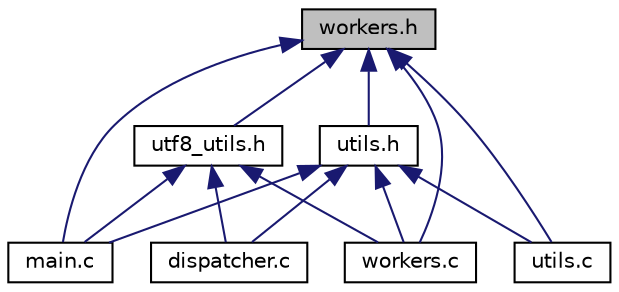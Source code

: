 digraph "workers.h"
{
 // LATEX_PDF_SIZE
  edge [fontname="Helvetica",fontsize="10",labelfontname="Helvetica",labelfontsize="10"];
  node [fontname="Helvetica",fontsize="10",shape=record];
  Node1 [label="workers.h",height=0.2,width=0.4,color="black", fillcolor="grey75", style="filled", fontcolor="black",tooltip="Header file for worker functions and structures."];
  Node1 -> Node2 [dir="back",color="midnightblue",fontsize="10",style="solid"];
  Node2 [label="main.c",height=0.2,width=0.4,color="black", fillcolor="white", style="filled",URL="$main_8c.html",tooltip="Main program for parallel file processing using MPI."];
  Node1 -> Node3 [dir="back",color="midnightblue",fontsize="10",style="solid"];
  Node3 [label="utf8_utils.h",height=0.2,width=0.4,color="black", fillcolor="white", style="filled",URL="$utf8__utils_8h.html",tooltip="Header file for UTF-8 utility functions."];
  Node3 -> Node4 [dir="back",color="midnightblue",fontsize="10",style="solid"];
  Node4 [label="dispatcher.c",height=0.2,width=0.4,color="black", fillcolor="white", style="filled",URL="$dispatcher_8c.html",tooltip="Dispatcher program for processing files in chunks."];
  Node3 -> Node2 [dir="back",color="midnightblue",fontsize="10",style="solid"];
  Node3 -> Node5 [dir="back",color="midnightblue",fontsize="10",style="solid"];
  Node5 [label="workers.c",height=0.2,width=0.4,color="black", fillcolor="white", style="filled",URL="$workers_8c.html",tooltip="Worker functions for processing data chunks."];
  Node1 -> Node6 [dir="back",color="midnightblue",fontsize="10",style="solid"];
  Node6 [label="utils.c",height=0.2,width=0.4,color="black", fillcolor="white", style="filled",URL="$utils_8c.html",tooltip="Utility functions for file handling and character checking."];
  Node1 -> Node7 [dir="back",color="midnightblue",fontsize="10",style="solid"];
  Node7 [label="utils.h",height=0.2,width=0.4,color="black", fillcolor="white", style="filled",URL="$utils_8h.html",tooltip="Header file for utility functions."];
  Node7 -> Node4 [dir="back",color="midnightblue",fontsize="10",style="solid"];
  Node7 -> Node2 [dir="back",color="midnightblue",fontsize="10",style="solid"];
  Node7 -> Node6 [dir="back",color="midnightblue",fontsize="10",style="solid"];
  Node7 -> Node5 [dir="back",color="midnightblue",fontsize="10",style="solid"];
  Node1 -> Node5 [dir="back",color="midnightblue",fontsize="10",style="solid"];
}
